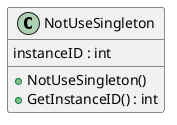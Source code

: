 @startuml
class NotUseSingleton {
    instanceID : int
    + NotUseSingleton()
    + GetInstanceID() : int
}
@enduml

